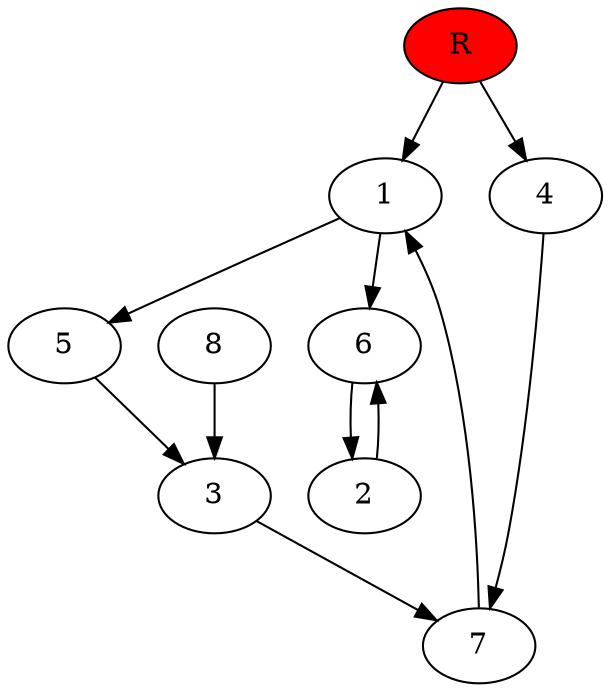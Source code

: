 digraph prb51423 {
	1
	2
	3
	4
	5
	6
	7
	8
	R [fillcolor="#ff0000" style=filled]
	1 -> 5
	1 -> 6
	2 -> 6
	3 -> 7
	4 -> 7
	5 -> 3
	6 -> 2
	7 -> 1
	8 -> 3
	R -> 1
	R -> 4
}
